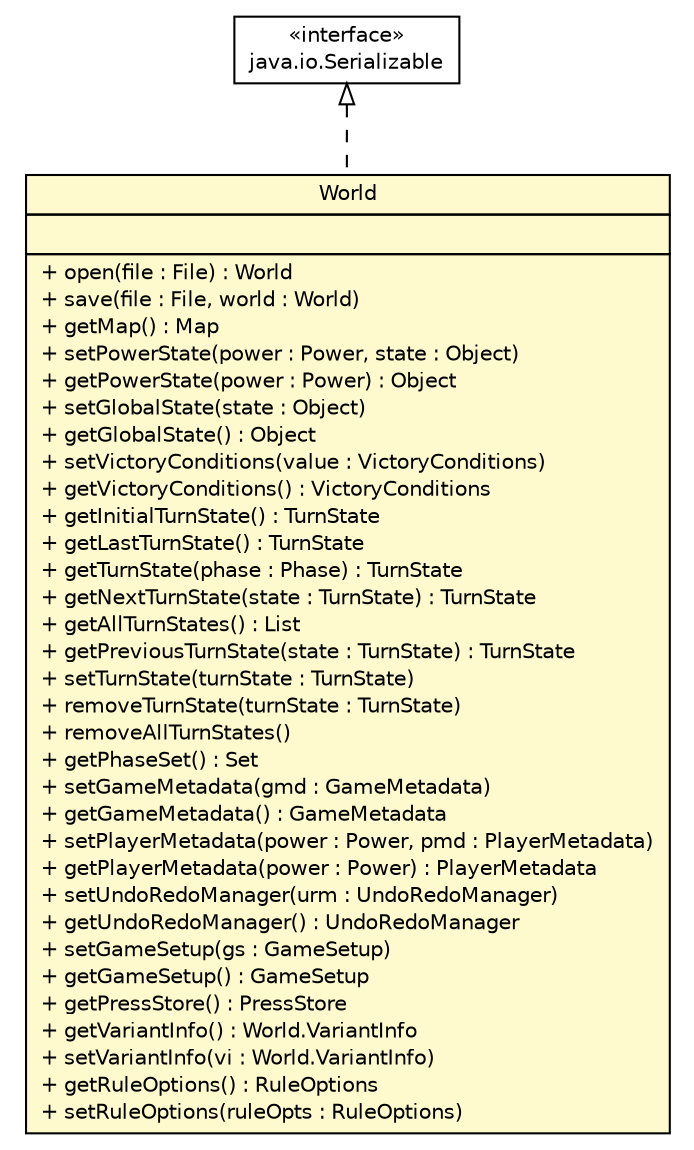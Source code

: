 #!/usr/local/bin/dot
#
# Class diagram 
# Generated by UMLGraph version 5.2 (http://www.umlgraph.org/)
#

digraph G {
	edge [fontname="Helvetica",fontsize=10,labelfontname="Helvetica",labelfontsize=10];
	node [fontname="Helvetica",fontsize=10,shape=plaintext];
	nodesep=0.25;
	ranksep=0.5;
	// dip.world.World
	c8960 [label=<<table title="dip.world.World" border="0" cellborder="1" cellspacing="0" cellpadding="2" port="p" bgcolor="lemonChiffon" href="./World.html">
		<tr><td><table border="0" cellspacing="0" cellpadding="1">
<tr><td align="center" balign="center"> World </td></tr>
		</table></td></tr>
		<tr><td><table border="0" cellspacing="0" cellpadding="1">
<tr><td align="left" balign="left">  </td></tr>
		</table></td></tr>
		<tr><td><table border="0" cellspacing="0" cellpadding="1">
<tr><td align="left" balign="left"> + open(file : File) : World </td></tr>
<tr><td align="left" balign="left"> + save(file : File, world : World) </td></tr>
<tr><td align="left" balign="left"> + getMap() : Map </td></tr>
<tr><td align="left" balign="left"> + setPowerState(power : Power, state : Object) </td></tr>
<tr><td align="left" balign="left"> + getPowerState(power : Power) : Object </td></tr>
<tr><td align="left" balign="left"> + setGlobalState(state : Object) </td></tr>
<tr><td align="left" balign="left"> + getGlobalState() : Object </td></tr>
<tr><td align="left" balign="left"> + setVictoryConditions(value : VictoryConditions) </td></tr>
<tr><td align="left" balign="left"> + getVictoryConditions() : VictoryConditions </td></tr>
<tr><td align="left" balign="left"> + getInitialTurnState() : TurnState </td></tr>
<tr><td align="left" balign="left"> + getLastTurnState() : TurnState </td></tr>
<tr><td align="left" balign="left"> + getTurnState(phase : Phase) : TurnState </td></tr>
<tr><td align="left" balign="left"> + getNextTurnState(state : TurnState) : TurnState </td></tr>
<tr><td align="left" balign="left"> + getAllTurnStates() : List </td></tr>
<tr><td align="left" balign="left"> + getPreviousTurnState(state : TurnState) : TurnState </td></tr>
<tr><td align="left" balign="left"> + setTurnState(turnState : TurnState) </td></tr>
<tr><td align="left" balign="left"> + removeTurnState(turnState : TurnState) </td></tr>
<tr><td align="left" balign="left"> + removeAllTurnStates() </td></tr>
<tr><td align="left" balign="left"> + getPhaseSet() : Set </td></tr>
<tr><td align="left" balign="left"> + setGameMetadata(gmd : GameMetadata) </td></tr>
<tr><td align="left" balign="left"> + getGameMetadata() : GameMetadata </td></tr>
<tr><td align="left" balign="left"> + setPlayerMetadata(power : Power, pmd : PlayerMetadata) </td></tr>
<tr><td align="left" balign="left"> + getPlayerMetadata(power : Power) : PlayerMetadata </td></tr>
<tr><td align="left" balign="left"> + setUndoRedoManager(urm : UndoRedoManager) </td></tr>
<tr><td align="left" balign="left"> + getUndoRedoManager() : UndoRedoManager </td></tr>
<tr><td align="left" balign="left"> + setGameSetup(gs : GameSetup) </td></tr>
<tr><td align="left" balign="left"> + getGameSetup() : GameSetup </td></tr>
<tr><td align="left" balign="left"> + getPressStore() : PressStore </td></tr>
<tr><td align="left" balign="left"> + getVariantInfo() : World.VariantInfo </td></tr>
<tr><td align="left" balign="left"> + setVariantInfo(vi : World.VariantInfo) </td></tr>
<tr><td align="left" balign="left"> + getRuleOptions() : RuleOptions </td></tr>
<tr><td align="left" balign="left"> + setRuleOptions(ruleOpts : RuleOptions) </td></tr>
		</table></td></tr>
		</table>>, fontname="Helvetica", fontcolor="black", fontsize=10.0];
	//dip.world.World implements java.io.Serializable
	c8989:p -> c8960:p [dir=back,arrowtail=empty,style=dashed];
	// java.io.Serializable
	c8989 [label=<<table title="java.io.Serializable" border="0" cellborder="1" cellspacing="0" cellpadding="2" port="p" href="http://java.sun.com/j2se/1.4.2/docs/api/java/io/Serializable.html">
		<tr><td><table border="0" cellspacing="0" cellpadding="1">
<tr><td align="center" balign="center"> &#171;interface&#187; </td></tr>
<tr><td align="center" balign="center"> java.io.Serializable </td></tr>
		</table></td></tr>
		</table>>, fontname="Helvetica", fontcolor="black", fontsize=10.0];
}

